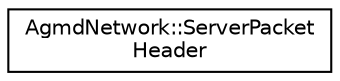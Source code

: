 digraph "Graphical Class Hierarchy"
{
  edge [fontname="Helvetica",fontsize="10",labelfontname="Helvetica",labelfontsize="10"];
  node [fontname="Helvetica",fontsize="10",shape=record];
  rankdir="LR";
  Node1 [label="AgmdNetwork::ServerPacket\lHeader",height=0.2,width=0.4,color="black", fillcolor="white", style="filled",URL="$struct_agmd_network_1_1_server_packet_header.html"];
}
